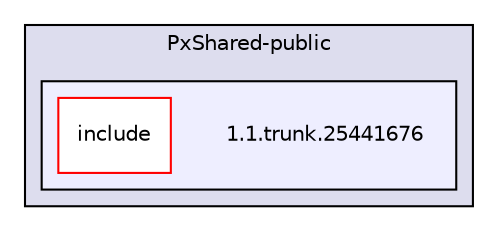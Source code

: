 digraph "1.1.trunk.25441676" {
  compound=true
  node [ fontsize="10", fontname="Helvetica"];
  edge [ labelfontsize="10", labelfontname="Helvetica"];
  subgraph clusterdir_00da2edea9258cb4cbcc8589efdac5c3 {
    graph [ bgcolor="#ddddee", pencolor="black", label="PxShared-public" fontname="Helvetica", fontsize="10", URL="dir_00da2edea9258cb4cbcc8589efdac5c3.html"]
  subgraph clusterdir_d528271a50ee616443dc73ed460be3a1 {
    graph [ bgcolor="#eeeeff", pencolor="black", label="" URL="dir_d528271a50ee616443dc73ed460be3a1.html"];
    dir_d528271a50ee616443dc73ed460be3a1 [shape=plaintext label="1.1.trunk.25441676"];
    dir_7f9965b26b019f7a0f76e71292de2bd7 [shape=box label="include" color="red" fillcolor="white" style="filled" URL="dir_7f9965b26b019f7a0f76e71292de2bd7.html"];
  }
  }
}
